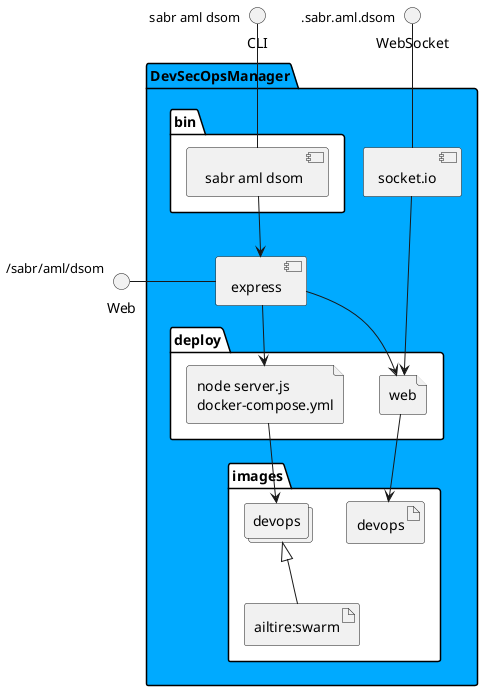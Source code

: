 @startuml
  interface CLI
  interface Web
  interface WebSocket
package "DevSecOpsManager" #00aaff {
  component express as REST
  component socket.io as socket
  folder bin #ffffff {
    component " sabr aml dsom" as binName
  }
  binName --> REST

  folder deploy #ffffff {
      file "node server.js\ndocker-compose.yml" as devops_container
      REST --> devops_container

  
    file "web" as web_container
    REST --> web_container
    socket ---> web_container
  
  }
  folder images #ffffff {
    collections "devops" as devopsimage
    artifact "ailtire:swarm" as ailtireswarm
    devopsimage <|-- ailtireswarm
    devops_container --> devopsimage

  
      artifact "devops" as devops
      web_container --> devops
    
  }
}
CLI " sabr aml dsom" -- binName
Web "/sabr/aml/dsom" - REST
WebSocket ".sabr.aml.dsom" -- socket

@enduml

